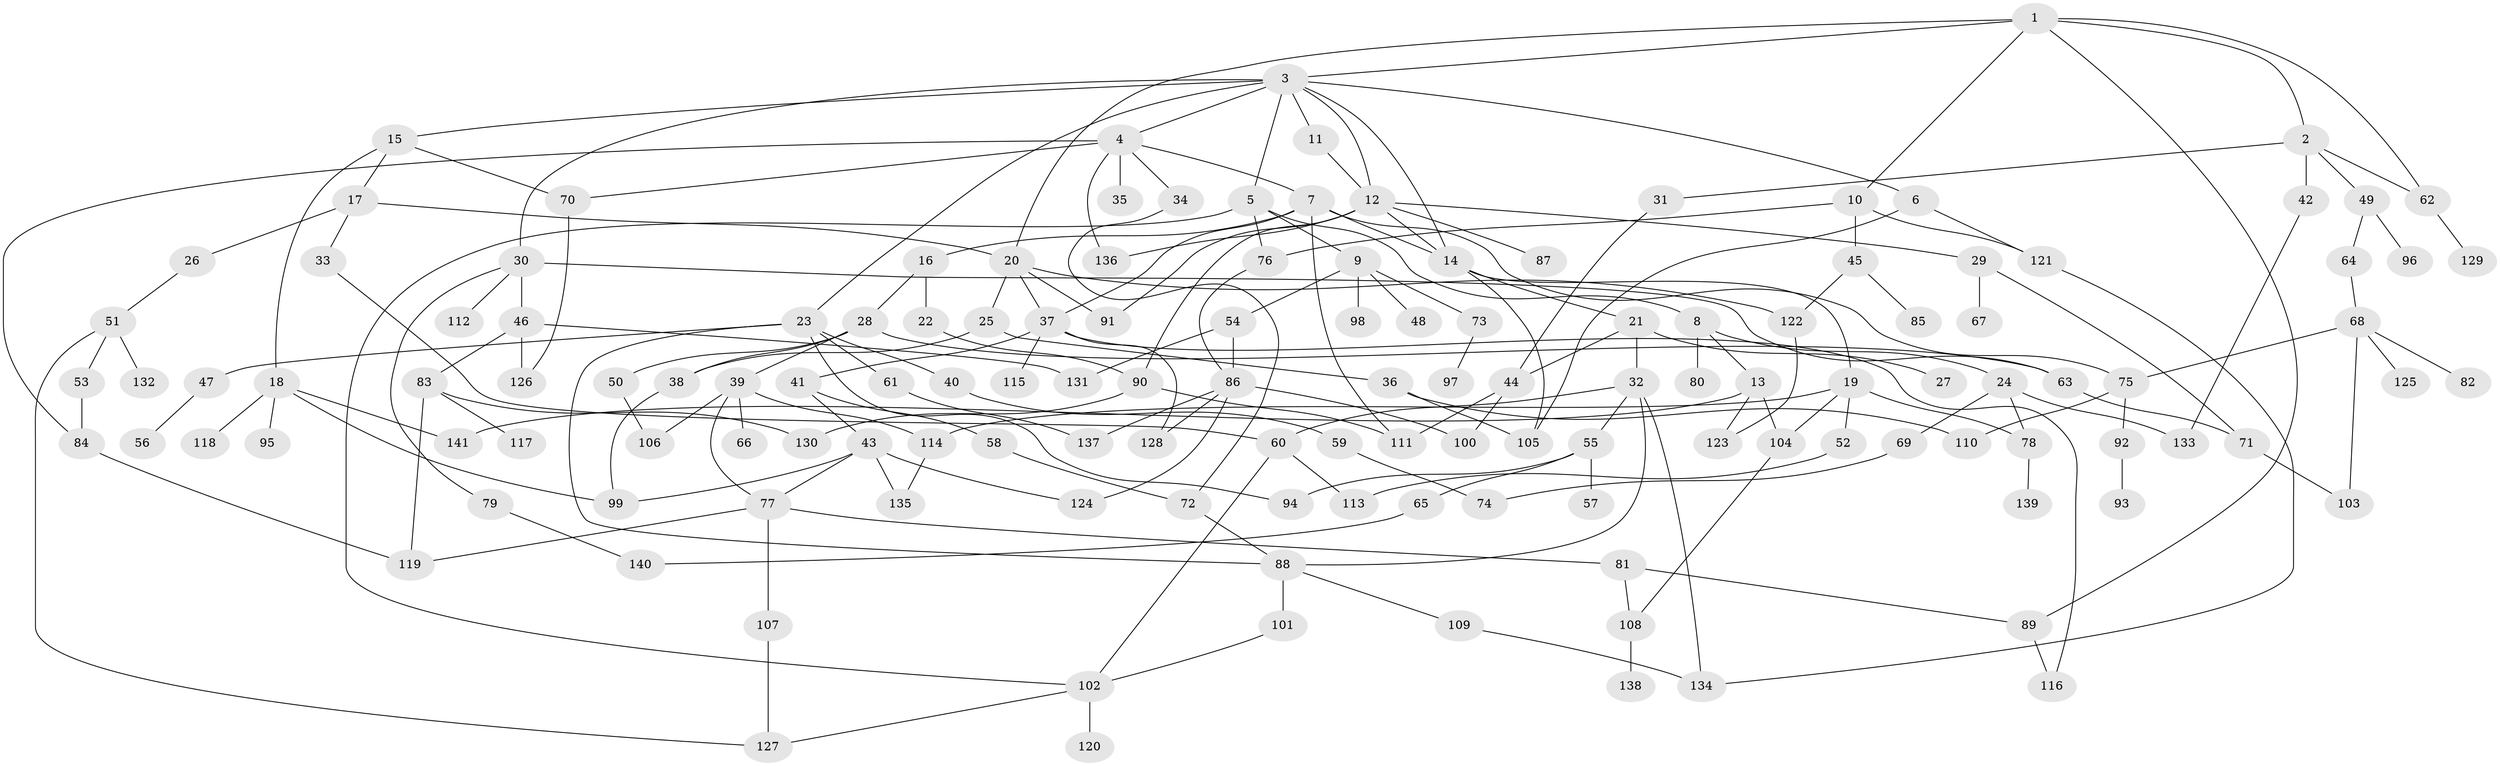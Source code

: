 // coarse degree distribution, {6: 0.08080808080808081, 5: 0.12121212121212122, 9: 0.010101010101010102, 8: 0.010101010101010102, 3: 0.1717171717171717, 4: 0.1414141414141414, 2: 0.32323232323232326, 7: 0.010101010101010102, 1: 0.13131313131313133}
// Generated by graph-tools (version 1.1) at 2025/49/03/04/25 22:49:15]
// undirected, 141 vertices, 203 edges
graph export_dot {
  node [color=gray90,style=filled];
  1;
  2;
  3;
  4;
  5;
  6;
  7;
  8;
  9;
  10;
  11;
  12;
  13;
  14;
  15;
  16;
  17;
  18;
  19;
  20;
  21;
  22;
  23;
  24;
  25;
  26;
  27;
  28;
  29;
  30;
  31;
  32;
  33;
  34;
  35;
  36;
  37;
  38;
  39;
  40;
  41;
  42;
  43;
  44;
  45;
  46;
  47;
  48;
  49;
  50;
  51;
  52;
  53;
  54;
  55;
  56;
  57;
  58;
  59;
  60;
  61;
  62;
  63;
  64;
  65;
  66;
  67;
  68;
  69;
  70;
  71;
  72;
  73;
  74;
  75;
  76;
  77;
  78;
  79;
  80;
  81;
  82;
  83;
  84;
  85;
  86;
  87;
  88;
  89;
  90;
  91;
  92;
  93;
  94;
  95;
  96;
  97;
  98;
  99;
  100;
  101;
  102;
  103;
  104;
  105;
  106;
  107;
  108;
  109;
  110;
  111;
  112;
  113;
  114;
  115;
  116;
  117;
  118;
  119;
  120;
  121;
  122;
  123;
  124;
  125;
  126;
  127;
  128;
  129;
  130;
  131;
  132;
  133;
  134;
  135;
  136;
  137;
  138;
  139;
  140;
  141;
  1 -- 2;
  1 -- 3;
  1 -- 10;
  1 -- 62;
  1 -- 20;
  1 -- 89;
  2 -- 31;
  2 -- 42;
  2 -- 49;
  2 -- 62;
  3 -- 4;
  3 -- 5;
  3 -- 6;
  3 -- 11;
  3 -- 12;
  3 -- 14;
  3 -- 15;
  3 -- 23;
  3 -- 30;
  4 -- 7;
  4 -- 34;
  4 -- 35;
  4 -- 84;
  4 -- 136;
  4 -- 70;
  5 -- 8;
  5 -- 9;
  5 -- 102;
  5 -- 76;
  6 -- 121;
  6 -- 105;
  7 -- 16;
  7 -- 111;
  7 -- 37;
  7 -- 75;
  7 -- 14;
  8 -- 13;
  8 -- 24;
  8 -- 80;
  9 -- 48;
  9 -- 54;
  9 -- 73;
  9 -- 98;
  10 -- 45;
  10 -- 76;
  10 -- 121;
  11 -- 12;
  12 -- 29;
  12 -- 87;
  12 -- 90;
  12 -- 136;
  12 -- 91;
  12 -- 14;
  13 -- 123;
  13 -- 141;
  13 -- 104;
  14 -- 19;
  14 -- 21;
  14 -- 105;
  15 -- 17;
  15 -- 18;
  15 -- 70;
  16 -- 22;
  16 -- 28;
  17 -- 20;
  17 -- 26;
  17 -- 33;
  18 -- 95;
  18 -- 118;
  18 -- 99;
  18 -- 141;
  19 -- 52;
  19 -- 104;
  19 -- 78;
  19 -- 114;
  20 -- 25;
  20 -- 37;
  20 -- 91;
  20 -- 122;
  21 -- 27;
  21 -- 32;
  21 -- 44;
  22 -- 90;
  23 -- 40;
  23 -- 47;
  23 -- 61;
  23 -- 94;
  23 -- 88;
  24 -- 69;
  24 -- 78;
  24 -- 133;
  25 -- 36;
  25 -- 38;
  26 -- 51;
  28 -- 39;
  28 -- 50;
  28 -- 38;
  28 -- 63;
  29 -- 67;
  29 -- 71;
  30 -- 46;
  30 -- 63;
  30 -- 79;
  30 -- 112;
  31 -- 44;
  32 -- 55;
  32 -- 60;
  32 -- 134;
  32 -- 88;
  33 -- 60;
  34 -- 72;
  36 -- 105;
  36 -- 110;
  37 -- 41;
  37 -- 115;
  37 -- 116;
  37 -- 128;
  38 -- 99;
  39 -- 66;
  39 -- 106;
  39 -- 114;
  39 -- 77;
  40 -- 59;
  41 -- 43;
  41 -- 58;
  42 -- 133;
  43 -- 77;
  43 -- 99;
  43 -- 135;
  43 -- 124;
  44 -- 100;
  44 -- 111;
  45 -- 85;
  45 -- 122;
  46 -- 83;
  46 -- 126;
  46 -- 131;
  47 -- 56;
  49 -- 64;
  49 -- 96;
  50 -- 106;
  51 -- 53;
  51 -- 127;
  51 -- 132;
  52 -- 113;
  53 -- 84;
  54 -- 86;
  54 -- 131;
  55 -- 57;
  55 -- 65;
  55 -- 94;
  58 -- 72;
  59 -- 74;
  60 -- 113;
  60 -- 102;
  61 -- 137;
  62 -- 129;
  63 -- 71;
  64 -- 68;
  65 -- 140;
  68 -- 75;
  68 -- 82;
  68 -- 103;
  68 -- 125;
  69 -- 74;
  70 -- 126;
  71 -- 103;
  72 -- 88;
  73 -- 97;
  75 -- 92;
  75 -- 110;
  76 -- 86;
  77 -- 81;
  77 -- 107;
  77 -- 119;
  78 -- 139;
  79 -- 140;
  81 -- 89;
  81 -- 108;
  83 -- 117;
  83 -- 130;
  83 -- 119;
  84 -- 119;
  86 -- 124;
  86 -- 128;
  86 -- 137;
  86 -- 100;
  88 -- 101;
  88 -- 109;
  89 -- 116;
  90 -- 130;
  90 -- 111;
  92 -- 93;
  101 -- 102;
  102 -- 120;
  102 -- 127;
  104 -- 108;
  107 -- 127;
  108 -- 138;
  109 -- 134;
  114 -- 135;
  121 -- 134;
  122 -- 123;
}
